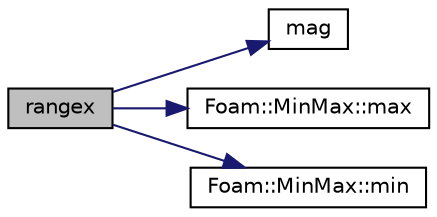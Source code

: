 digraph "rangex"
{
  bgcolor="transparent";
  edge [fontname="Helvetica",fontsize="10",labelfontname="Helvetica",labelfontsize="10"];
  node [fontname="Helvetica",fontsize="10",shape=record];
  rankdir="LR";
  Node1 [label="rangex",height=0.2,width=0.4,color="black", fillcolor="grey75", style="filled" fontcolor="black"];
  Node1 -> Node2 [color="midnightblue",fontsize="10",style="solid",fontname="Helvetica"];
  Node2 [label="mag",height=0.2,width=0.4,color="black",URL="$namespaceFoam.html#a834bb6faa2fd38f3b65634f2e1987e97"];
  Node1 -> Node3 [color="midnightblue",fontsize="10",style="solid",fontname="Helvetica"];
  Node3 [label="Foam::MinMax::max",height=0.2,width=0.4,color="black",URL="$classFoam_1_1MinMax.html#a88372cc4438fad1c3fbe0b9ace725f7d",tooltip="The max value (second) "];
  Node1 -> Node4 [color="midnightblue",fontsize="10",style="solid",fontname="Helvetica"];
  Node4 [label="Foam::MinMax::min",height=0.2,width=0.4,color="black",URL="$classFoam_1_1MinMax.html#aa9cf87fc59283ed2e5e7002c011169f9",tooltip="The min value (first) "];
}
